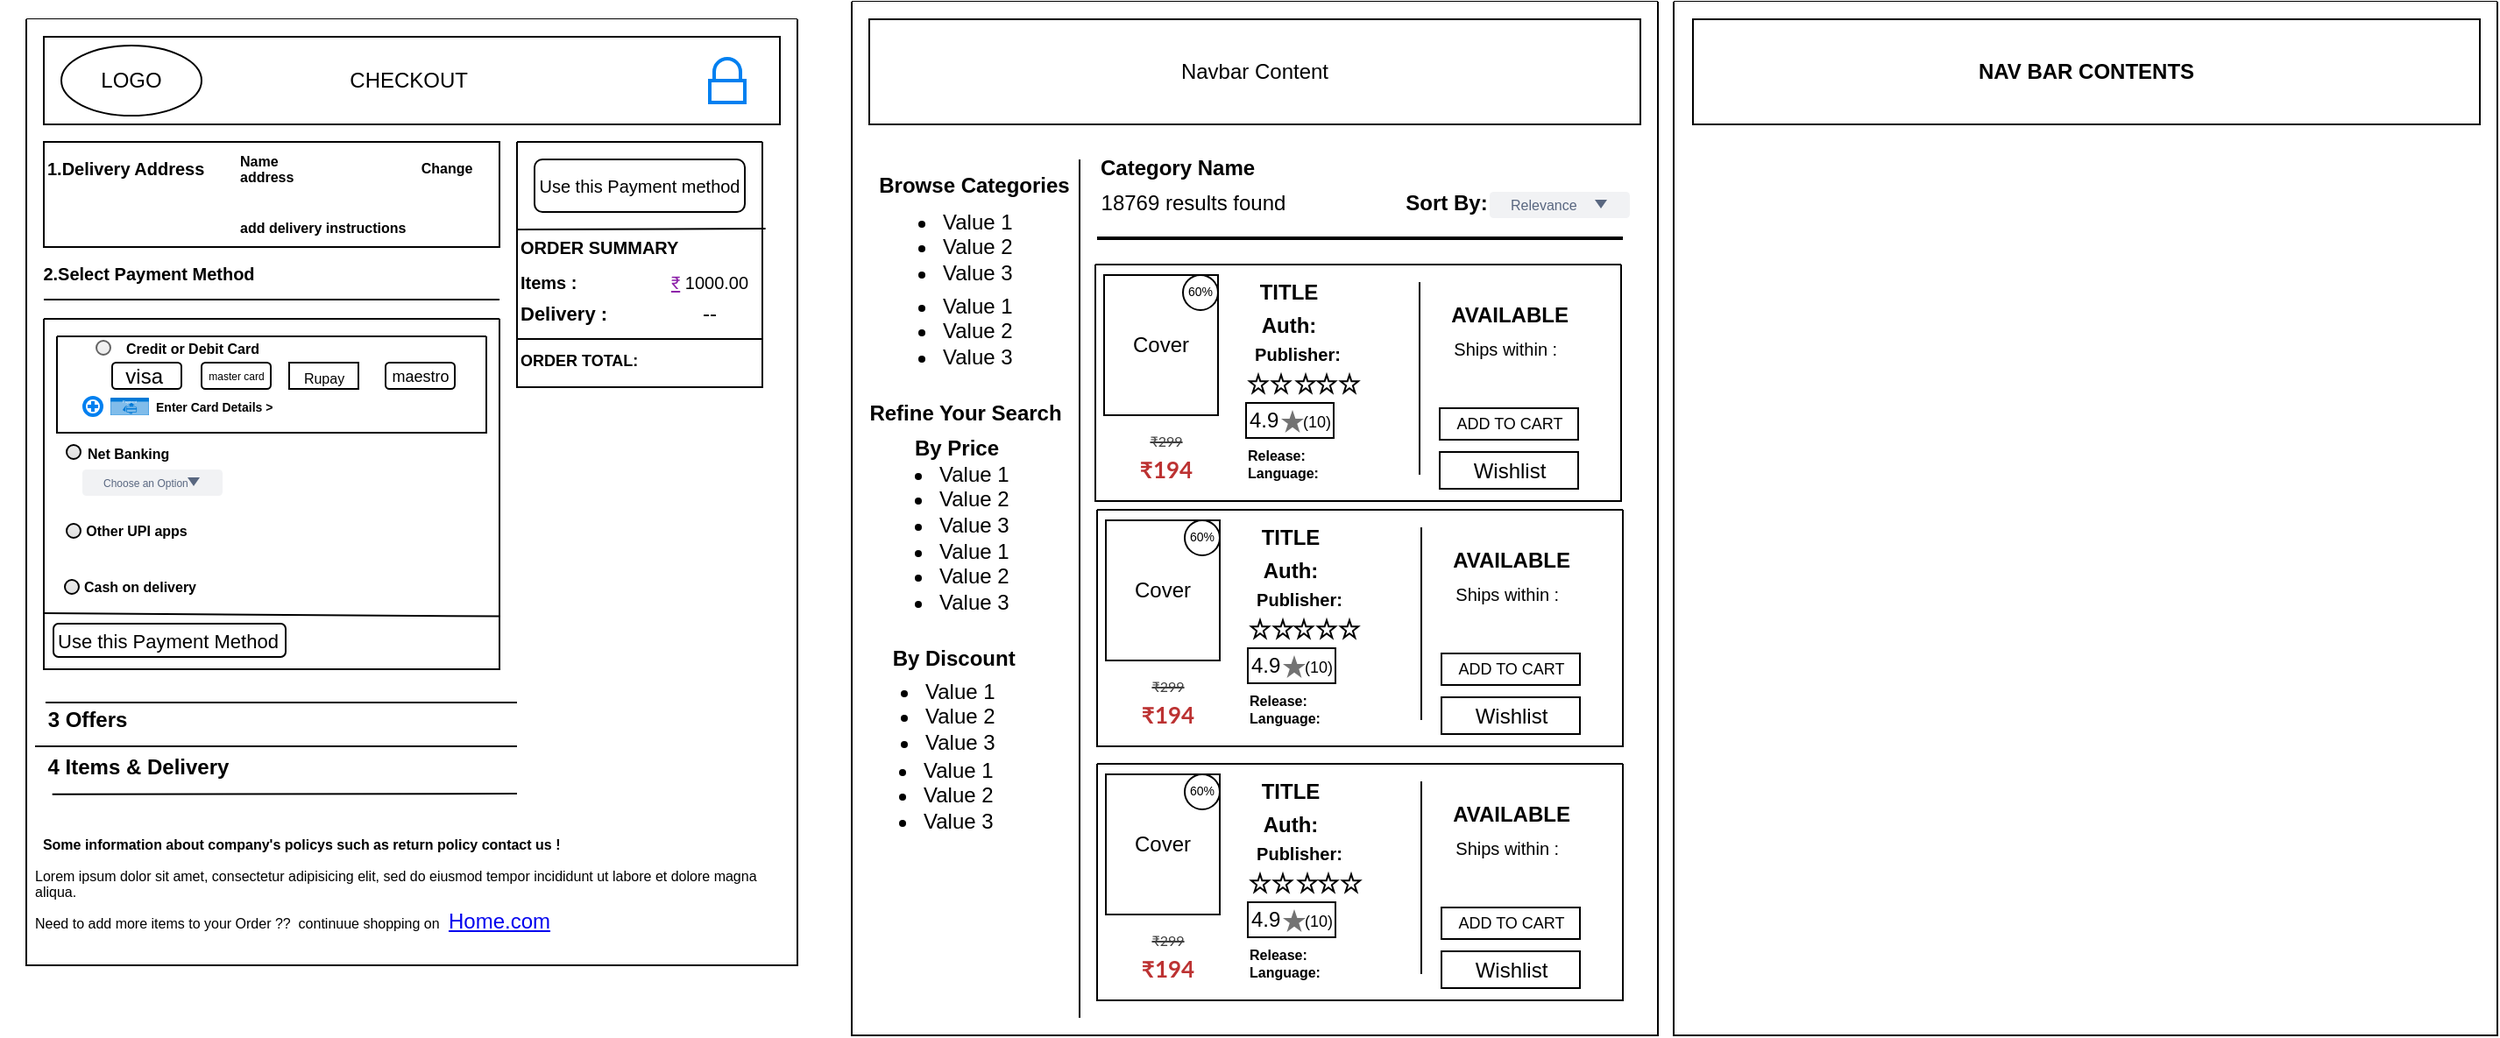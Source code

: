 <mxfile version="24.2.5" type="device">
  <diagram name="Page-1" id="ho8hZxLu8u7Aaf8EVWpB">
    <mxGraphModel dx="1276" dy="836" grid="1" gridSize="10" guides="1" tooltips="1" connect="1" arrows="1" fold="1" page="1" pageScale="1" pageWidth="850" pageHeight="1100" math="0" shadow="0">
      <root>
        <mxCell id="0" />
        <mxCell id="1" parent="0" />
        <mxCell id="UaTvnXJEEhuvgcMa7mjp-1" value="" style="swimlane;startSize=0;swimlaneFillColor=default;" parent="1" vertex="1">
          <mxGeometry x="20" y="80" width="440" height="540" as="geometry" />
        </mxCell>
        <mxCell id="UaTvnXJEEhuvgcMa7mjp-2" value="CHECKOUT&amp;nbsp;" style="rounded=0;whiteSpace=wrap;html=1;" parent="UaTvnXJEEhuvgcMa7mjp-1" vertex="1">
          <mxGeometry x="10" y="10" width="420" height="50" as="geometry" />
        </mxCell>
        <mxCell id="UaTvnXJEEhuvgcMa7mjp-3" value="LOGO" style="ellipse;whiteSpace=wrap;html=1;" parent="UaTvnXJEEhuvgcMa7mjp-1" vertex="1">
          <mxGeometry x="20" y="15" width="80" height="40" as="geometry" />
        </mxCell>
        <mxCell id="UaTvnXJEEhuvgcMa7mjp-4" value="" style="html=1;verticalLabelPosition=bottom;align=center;labelBackgroundColor=#ffffff;verticalAlign=top;strokeWidth=2;strokeColor=#0080F0;shadow=0;dashed=0;shape=mxgraph.ios7.icons.locked;" parent="UaTvnXJEEhuvgcMa7mjp-1" vertex="1">
          <mxGeometry x="390" y="22.5" width="20" height="25" as="geometry" />
        </mxCell>
        <mxCell id="UaTvnXJEEhuvgcMa7mjp-6" value="" style="swimlane;startSize=0;" parent="UaTvnXJEEhuvgcMa7mjp-1" vertex="1">
          <mxGeometry x="280" y="70" width="140" height="140" as="geometry" />
        </mxCell>
        <mxCell id="UaTvnXJEEhuvgcMa7mjp-7" value="Use this Payment method" style="rounded=1;whiteSpace=wrap;html=1;fontSize=10;" parent="UaTvnXJEEhuvgcMa7mjp-6" vertex="1">
          <mxGeometry x="10" y="10" width="120" height="30" as="geometry" />
        </mxCell>
        <mxCell id="UaTvnXJEEhuvgcMa7mjp-8" value="" style="endArrow=none;html=1;rounded=0;entryX=1.013;entryY=0.354;entryDx=0;entryDy=0;entryPerimeter=0;" parent="UaTvnXJEEhuvgcMa7mjp-6" target="UaTvnXJEEhuvgcMa7mjp-6" edge="1">
          <mxGeometry width="50" height="50" relative="1" as="geometry">
            <mxPoint y="50" as="sourcePoint" />
            <mxPoint x="50" as="targetPoint" />
          </mxGeometry>
        </mxCell>
        <mxCell id="UaTvnXJEEhuvgcMa7mjp-9" value="ORDER SUMMARY" style="text;html=1;align=left;verticalAlign=middle;whiteSpace=wrap;rounded=0;fontSize=10;fontStyle=1" parent="UaTvnXJEEhuvgcMa7mjp-6" vertex="1">
          <mxGeometry y="50" width="130" height="20" as="geometry" />
        </mxCell>
        <mxCell id="UaTvnXJEEhuvgcMa7mjp-10" value="Items :" style="text;html=1;align=left;verticalAlign=middle;whiteSpace=wrap;rounded=0;fontSize=10;fontStyle=1" parent="UaTvnXJEEhuvgcMa7mjp-6" vertex="1">
          <mxGeometry y="70" width="60" height="20" as="geometry" />
        </mxCell>
        <mxCell id="UaTvnXJEEhuvgcMa7mjp-11" value="&lt;font style=&quot;font-size: 10px;&quot;&gt;&lt;a style=&quot;color: rgb(142, 36, 170); touch-action: manipulation; font-family: Roboto, Helvetica, sans-serif; text-align: left; text-wrap: nowrap; background-color: rgb(255, 255, 255); font-size: 10px;&quot; href=&quot;https://www.bing.com/ck/a?!&amp;amp;&amp;amp;p=bfd3604ccf75eab9JmltdHM9MTcxNDM0ODgwMCZpZ3VpZD0zN2ZkNzY2OS00NWM4LTZiNjUtMTMxMy02MjYwNDRjNDZhNDgmaW5zaWQ9NTI3Nw&amp;amp;ptn=3&amp;amp;ver=2&amp;amp;hsh=3&amp;amp;fclid=37fd7669-45c8-6b65-1313-626044c46a48&amp;amp;u=a1L3NlYXJjaD9xPUluZGlhbitydXBlZStzaWduK3dpa2lwZWRpYSZGT1JNPUxGQUNUUkU&amp;amp;ntb=1&quot; target=&quot;_blank&quot; title=&quot;₹&quot;&gt;₹&lt;/a&gt;&amp;nbsp;1000.00&lt;/font&gt;" style="text;html=1;align=center;verticalAlign=middle;whiteSpace=wrap;rounded=0;fontSize=10;" parent="UaTvnXJEEhuvgcMa7mjp-6" vertex="1">
          <mxGeometry x="80" y="67.5" width="60" height="25" as="geometry" />
        </mxCell>
        <mxCell id="UaTvnXJEEhuvgcMa7mjp-12" value="Delivery :" style="text;html=1;align=left;verticalAlign=middle;whiteSpace=wrap;rounded=0;fontSize=11;fontStyle=1" parent="UaTvnXJEEhuvgcMa7mjp-6" vertex="1">
          <mxGeometry y="92.5" width="60" height="10" as="geometry" />
        </mxCell>
        <mxCell id="UaTvnXJEEhuvgcMa7mjp-14" value="--" style="text;html=1;align=center;verticalAlign=middle;whiteSpace=wrap;rounded=0;" parent="UaTvnXJEEhuvgcMa7mjp-6" vertex="1">
          <mxGeometry x="80" y="82.5" width="60" height="30" as="geometry" />
        </mxCell>
        <mxCell id="UaTvnXJEEhuvgcMa7mjp-15" value="" style="endArrow=none;html=1;rounded=0;entryX=1;entryY=1;entryDx=0;entryDy=0;" parent="UaTvnXJEEhuvgcMa7mjp-6" target="UaTvnXJEEhuvgcMa7mjp-14" edge="1">
          <mxGeometry width="50" height="50" relative="1" as="geometry">
            <mxPoint y="112.5" as="sourcePoint" />
            <mxPoint x="50" y="62.5" as="targetPoint" />
          </mxGeometry>
        </mxCell>
        <mxCell id="UaTvnXJEEhuvgcMa7mjp-16" value="ORDER TOTAL:" style="text;html=1;align=left;verticalAlign=middle;whiteSpace=wrap;rounded=0;fontSize=9;fontStyle=1" parent="UaTvnXJEEhuvgcMa7mjp-6" vertex="1">
          <mxGeometry y="110" width="100" height="30" as="geometry" />
        </mxCell>
        <mxCell id="UaTvnXJEEhuvgcMa7mjp-19" value="" style="rounded=0;whiteSpace=wrap;html=1;" parent="UaTvnXJEEhuvgcMa7mjp-1" vertex="1">
          <mxGeometry x="10" y="70" width="260" height="60" as="geometry" />
        </mxCell>
        <mxCell id="UaTvnXJEEhuvgcMa7mjp-20" value="1.Delivery Address" style="text;html=1;align=left;verticalAlign=middle;whiteSpace=wrap;rounded=0;fontSize=10;fontStyle=1" parent="UaTvnXJEEhuvgcMa7mjp-1" vertex="1">
          <mxGeometry x="10" y="70" width="120" height="30" as="geometry" />
        </mxCell>
        <mxCell id="UaTvnXJEEhuvgcMa7mjp-21" value="Name&lt;div style=&quot;font-size: 8px;&quot;&gt;address&lt;/div&gt;&lt;div style=&quot;font-size: 8px;&quot;&gt;&lt;br&gt;&lt;/div&gt;&lt;div style=&quot;font-size: 8px;&quot;&gt;&lt;br&gt;&lt;/div&gt;&lt;div style=&quot;font-size: 8px;&quot;&gt;&lt;span style=&quot;background-color: initial; font-size: 8px;&quot;&gt;add delivery instructions&lt;/span&gt;&lt;br style=&quot;font-size: 8px;&quot;&gt;&lt;/div&gt;" style="text;html=1;align=left;verticalAlign=middle;whiteSpace=wrap;rounded=0;fontSize=8;fontStyle=1" parent="UaTvnXJEEhuvgcMa7mjp-1" vertex="1">
          <mxGeometry x="120" y="85" width="110" height="30" as="geometry" />
        </mxCell>
        <mxCell id="UaTvnXJEEhuvgcMa7mjp-22" value="Change" style="text;html=1;align=center;verticalAlign=middle;whiteSpace=wrap;rounded=0;fontSize=8;fontStyle=1" parent="UaTvnXJEEhuvgcMa7mjp-1" vertex="1">
          <mxGeometry x="210" y="70" width="60" height="30" as="geometry" />
        </mxCell>
        <mxCell id="UaTvnXJEEhuvgcMa7mjp-23" value="2.Select Payment Method" style="text;html=1;align=center;verticalAlign=middle;whiteSpace=wrap;rounded=0;fontStyle=1;fontSize=10;" parent="UaTvnXJEEhuvgcMa7mjp-1" vertex="1">
          <mxGeometry x="-15" y="130" width="170" height="30" as="geometry" />
        </mxCell>
        <mxCell id="UaTvnXJEEhuvgcMa7mjp-25" value="" style="endArrow=none;html=1;rounded=0;" parent="UaTvnXJEEhuvgcMa7mjp-1" edge="1">
          <mxGeometry width="50" height="50" relative="1" as="geometry">
            <mxPoint x="10" y="160" as="sourcePoint" />
            <mxPoint x="270" y="160" as="targetPoint" />
          </mxGeometry>
        </mxCell>
        <mxCell id="UaTvnXJEEhuvgcMa7mjp-26" value="" style="swimlane;startSize=0;fontSize=8;" parent="UaTvnXJEEhuvgcMa7mjp-1" vertex="1">
          <mxGeometry x="10" y="171" width="260" height="200" as="geometry" />
        </mxCell>
        <mxCell id="UaTvnXJEEhuvgcMa7mjp-27" value="" style="swimlane;startSize=0;" parent="UaTvnXJEEhuvgcMa7mjp-26" vertex="1">
          <mxGeometry x="7.5" y="10" width="245" height="55" as="geometry">
            <mxRectangle x="7.5" y="10" width="50" height="40" as="alternateBounds" />
          </mxGeometry>
        </mxCell>
        <mxCell id="UaTvnXJEEhuvgcMa7mjp-33" value="" style="html=1;shadow=0;dashed=0;shape=mxgraph.bootstrap.radioButton2;labelPosition=right;verticalLabelPosition=middle;align=left;verticalAlign=middle;gradientColor=#DEDEDE;fillColor=#EDEDED;checked=0;spacing=5;checkedFill=#0085FC;checkedStroke=#ffffff;opacity=60;perimeterSpacing=8;" parent="UaTvnXJEEhuvgcMa7mjp-27" vertex="1">
          <mxGeometry x="22.5" y="2.5" width="8" height="8" as="geometry" />
        </mxCell>
        <mxCell id="UaTvnXJEEhuvgcMa7mjp-34" value="Credit or Debit Card" style="text;html=1;align=center;verticalAlign=middle;whiteSpace=wrap;rounded=0;fontSize=8;fontStyle=1" parent="UaTvnXJEEhuvgcMa7mjp-27" vertex="1">
          <mxGeometry x="12.5" y="-3.5" width="130" height="20" as="geometry" />
        </mxCell>
        <mxCell id="UaTvnXJEEhuvgcMa7mjp-35" value="visa&amp;nbsp;" style="rounded=1;whiteSpace=wrap;html=1;" parent="UaTvnXJEEhuvgcMa7mjp-27" vertex="1">
          <mxGeometry x="31.5" y="15" width="39.5" height="15" as="geometry" />
        </mxCell>
        <mxCell id="UaTvnXJEEhuvgcMa7mjp-38" value="maestro" style="rounded=1;whiteSpace=wrap;html=1;fontSize=9;" parent="UaTvnXJEEhuvgcMa7mjp-27" vertex="1">
          <mxGeometry x="187.5" y="15" width="39.5" height="15" as="geometry" />
        </mxCell>
        <mxCell id="UaTvnXJEEhuvgcMa7mjp-37" value="&lt;font style=&quot;font-size: 8px;&quot;&gt;Rupay&lt;/font&gt;" style="rounded=1;whiteSpace=wrap;html=1;arcSize=0;" parent="UaTvnXJEEhuvgcMa7mjp-27" vertex="1">
          <mxGeometry x="132.5" y="15" width="39.5" height="15" as="geometry" />
        </mxCell>
        <mxCell id="UaTvnXJEEhuvgcMa7mjp-36" value="master card" style="rounded=1;whiteSpace=wrap;html=1;fontSize=6;" parent="UaTvnXJEEhuvgcMa7mjp-27" vertex="1">
          <mxGeometry x="82.5" y="15" width="39.5" height="15" as="geometry" />
        </mxCell>
        <mxCell id="UaTvnXJEEhuvgcMa7mjp-40" value="" style="html=1;verticalLabelPosition=bottom;align=center;labelBackgroundColor=#ffffff;verticalAlign=top;strokeWidth=2;strokeColor=#0080F0;shadow=0;dashed=0;shape=mxgraph.ios7.icons.add;" parent="UaTvnXJEEhuvgcMa7mjp-27" vertex="1">
          <mxGeometry x="15.5" y="35" width="10" height="10" as="geometry" />
        </mxCell>
        <mxCell id="UaTvnXJEEhuvgcMa7mjp-41" value="Payment" style="html=1;whiteSpace=wrap;strokeColor=none;fillColor=#0079D6;labelPosition=center;verticalLabelPosition=middle;verticalAlign=top;align=center;fontSize=2;outlineConnect=0;spacingTop=-6;fontColor=#FFFFFF;sketch=0;shape=mxgraph.sitemap.payment;" parent="UaTvnXJEEhuvgcMa7mjp-27" vertex="1">
          <mxGeometry x="30.5" y="35" width="22" height="10" as="geometry" />
        </mxCell>
        <mxCell id="UaTvnXJEEhuvgcMa7mjp-44" value="&lt;b&gt;Enter Card Details &amp;gt;&lt;/b&gt;" style="text;html=1;align=left;verticalAlign=middle;whiteSpace=wrap;rounded=0;fontSize=7;" parent="UaTvnXJEEhuvgcMa7mjp-27" vertex="1">
          <mxGeometry x="54.5" y="26" width="70" height="30" as="geometry" />
        </mxCell>
        <mxCell id="UaTvnXJEEhuvgcMa7mjp-45" value="" style="html=1;shadow=0;dashed=0;shape=mxgraph.bootstrap.radioButton2;labelPosition=right;verticalLabelPosition=middle;align=left;verticalAlign=middle;gradientColor=#DEDEDE;fillColor=#EDEDED;checked=0;spacing=5;checkedFill=#0085FC;checkedStroke=#ffffff;sketch=0;" parent="UaTvnXJEEhuvgcMa7mjp-26" vertex="1">
          <mxGeometry x="13" y="72" width="8" height="8" as="geometry" />
        </mxCell>
        <mxCell id="UaTvnXJEEhuvgcMa7mjp-46" value="Net Banking" style="text;html=1;align=left;verticalAlign=middle;whiteSpace=wrap;rounded=0;fontSize=8;fontStyle=1" parent="UaTvnXJEEhuvgcMa7mjp-26" vertex="1">
          <mxGeometry x="23" y="62" width="120" height="30" as="geometry" />
        </mxCell>
        <mxCell id="UaTvnXJEEhuvgcMa7mjp-47" value="Choose an Option" style="rounded=1;fillColor=#F1F2F4;strokeColor=none;html=1;whiteSpace=wrap;fontColor=#596780;align=left;fontSize=6;spacingLeft=10;sketch=0;" parent="UaTvnXJEEhuvgcMa7mjp-26" vertex="1">
          <mxGeometry x="22" y="86" width="80" height="15" as="geometry" />
        </mxCell>
        <mxCell id="UaTvnXJEEhuvgcMa7mjp-48" value="" style="shape=triangle;direction=south;fillColor=#596780;strokeColor=none;html=1;sketch=0;" parent="UaTvnXJEEhuvgcMa7mjp-47" vertex="1">
          <mxGeometry x="1" y="0.5" width="7" height="5" relative="1" as="geometry">
            <mxPoint x="-20" y="-3" as="offset" />
          </mxGeometry>
        </mxCell>
        <mxCell id="UaTvnXJEEhuvgcMa7mjp-49" value="" style="html=1;shadow=0;dashed=0;shape=mxgraph.bootstrap.radioButton2;labelPosition=right;verticalLabelPosition=middle;align=left;verticalAlign=middle;gradientColor=#DEDEDE;fillColor=#EDEDED;checked=0;spacing=5;checkedFill=#0085FC;checkedStroke=#ffffff;sketch=0;" parent="UaTvnXJEEhuvgcMa7mjp-26" vertex="1">
          <mxGeometry x="13" y="117" width="8" height="8" as="geometry" />
        </mxCell>
        <mxCell id="UaTvnXJEEhuvgcMa7mjp-52" value="Other UPI apps" style="text;html=1;align=center;verticalAlign=middle;whiteSpace=wrap;rounded=0;fontSize=8;fontStyle=1" parent="UaTvnXJEEhuvgcMa7mjp-26" vertex="1">
          <mxGeometry x="23" y="106" width="60" height="30" as="geometry" />
        </mxCell>
        <mxCell id="UaTvnXJEEhuvgcMa7mjp-53" value="" style="html=1;shadow=0;dashed=0;shape=mxgraph.bootstrap.radioButton2;labelPosition=right;verticalLabelPosition=middle;align=left;verticalAlign=middle;gradientColor=#DEDEDE;fillColor=#EDEDED;checked=0;spacing=5;checkedFill=#0085FC;checkedStroke=#ffffff;sketch=0;" parent="UaTvnXJEEhuvgcMa7mjp-26" vertex="1">
          <mxGeometry x="12" y="149" width="8" height="8" as="geometry" />
        </mxCell>
        <mxCell id="UaTvnXJEEhuvgcMa7mjp-54" value="Cash on delivery" style="text;html=1;align=center;verticalAlign=middle;whiteSpace=wrap;rounded=0;fontSize=8;fontStyle=1" parent="UaTvnXJEEhuvgcMa7mjp-26" vertex="1">
          <mxGeometry y="138" width="110" height="30" as="geometry" />
        </mxCell>
        <mxCell id="UaTvnXJEEhuvgcMa7mjp-55" value="" style="endArrow=none;html=1;rounded=0;entryX=0.999;entryY=0.849;entryDx=0;entryDy=0;entryPerimeter=0;" parent="UaTvnXJEEhuvgcMa7mjp-26" target="UaTvnXJEEhuvgcMa7mjp-26" edge="1">
          <mxGeometry width="50" height="50" relative="1" as="geometry">
            <mxPoint y="168" as="sourcePoint" />
            <mxPoint x="50" y="118" as="targetPoint" />
          </mxGeometry>
        </mxCell>
        <mxCell id="UaTvnXJEEhuvgcMa7mjp-56" value="Use this Payment Method" style="rounded=1;whiteSpace=wrap;html=1;fontSize=11;align=left;" parent="UaTvnXJEEhuvgcMa7mjp-26" vertex="1">
          <mxGeometry x="5.5" y="174" width="132.5" height="19" as="geometry" />
        </mxCell>
        <mxCell id="UaTvnXJEEhuvgcMa7mjp-59" value="" style="endArrow=none;html=1;rounded=0;" parent="UaTvnXJEEhuvgcMa7mjp-1" edge="1">
          <mxGeometry width="50" height="50" relative="1" as="geometry">
            <mxPoint x="11" y="390" as="sourcePoint" />
            <mxPoint x="280" y="390" as="targetPoint" />
          </mxGeometry>
        </mxCell>
        <mxCell id="UaTvnXJEEhuvgcMa7mjp-60" value="&lt;b&gt;3 Offers&lt;/b&gt;" style="text;html=1;align=center;verticalAlign=middle;whiteSpace=wrap;rounded=0;" parent="UaTvnXJEEhuvgcMa7mjp-1" vertex="1">
          <mxGeometry x="5" y="385" width="60" height="30" as="geometry" />
        </mxCell>
        <mxCell id="UaTvnXJEEhuvgcMa7mjp-62" value="" style="endArrow=none;html=1;rounded=0;exitX=0;exitY=1;exitDx=0;exitDy=0;" parent="UaTvnXJEEhuvgcMa7mjp-1" source="UaTvnXJEEhuvgcMa7mjp-60" edge="1">
          <mxGeometry width="50" height="50" relative="1" as="geometry">
            <mxPoint x="230" y="465" as="sourcePoint" />
            <mxPoint x="280" y="415" as="targetPoint" />
          </mxGeometry>
        </mxCell>
        <mxCell id="UaTvnXJEEhuvgcMa7mjp-63" value="4 Items &amp;amp; Delivery" style="text;html=1;align=center;verticalAlign=middle;whiteSpace=wrap;rounded=0;fontStyle=1" parent="UaTvnXJEEhuvgcMa7mjp-1" vertex="1">
          <mxGeometry x="9" y="412" width="110" height="30" as="geometry" />
        </mxCell>
        <mxCell id="UaTvnXJEEhuvgcMa7mjp-65" value="" style="endArrow=none;html=1;rounded=0;exitX=0.053;exitY=1.014;exitDx=0;exitDy=0;exitPerimeter=0;" parent="UaTvnXJEEhuvgcMa7mjp-1" source="UaTvnXJEEhuvgcMa7mjp-63" edge="1">
          <mxGeometry width="50" height="50" relative="1" as="geometry">
            <mxPoint x="230" y="492" as="sourcePoint" />
            <mxPoint x="280" y="442" as="targetPoint" />
          </mxGeometry>
        </mxCell>
        <mxCell id="UaTvnXJEEhuvgcMa7mjp-66" value="&lt;h1 style=&quot;margin-top: 0px; font-size: 8px;&quot;&gt;&amp;nbsp; Some information about company&#39;s policys such as return policy contact us !&lt;/h1&gt;&lt;p style=&quot;font-size: 8px;&quot;&gt;Lorem ipsum dolor sit amet, consectetur adipisicing elit, sed do eiusmod tempor incididunt ut labore et dolore magna aliqua.&lt;/p&gt;&lt;p style=&quot;font-size: 8px;&quot;&gt;Need to add more items to your Order ??&amp;nbsp; continuue shopping on&amp;nbsp;&lt;b&gt;&amp;nbsp;&lt;/b&gt;&lt;/p&gt;" style="text;html=1;whiteSpace=wrap;overflow=hidden;rounded=0;fontSize=8;align=left;" parent="UaTvnXJEEhuvgcMa7mjp-1" vertex="1">
          <mxGeometry x="2.5" y="460" width="435" height="60" as="geometry" />
        </mxCell>
        <UserObject label="Home.com" link="https://www.draw.io" id="UaTvnXJEEhuvgcMa7mjp-74">
          <mxCell style="text;html=1;strokeColor=none;fillColor=none;whiteSpace=wrap;align=center;verticalAlign=middle;fontColor=#0000EE;fontStyle=4;" parent="UaTvnXJEEhuvgcMa7mjp-1" vertex="1">
            <mxGeometry x="240" y="495" width="60" height="40" as="geometry" />
          </mxCell>
        </UserObject>
        <mxCell id="UaTvnXJEEhuvgcMa7mjp-32" value="" style="html=1;shadow=0;dashed=0;shape=mxgraph.bootstrap.radioButton2;labelPosition=right;verticalLabelPosition=middle;align=left;verticalAlign=middle;gradientColor=#DEDEDE;fillColor=#EDEDED;checked=0;spacing=5;checkedFill=#0085FC;checkedStroke=#ffffff;sketch=0;fontSize=8;" parent="1" vertex="1">
          <mxGeometry x="430" y="360" height="10" as="geometry" />
        </mxCell>
        <mxCell id="UaTvnXJEEhuvgcMa7mjp-68" value="" style="swimlane;startSize=0;swimlaneFillColor=default;" parent="1" vertex="1">
          <mxGeometry x="491" y="70" width="460" height="590" as="geometry" />
        </mxCell>
        <mxCell id="UaTvnXJEEhuvgcMa7mjp-69" value="Navbar Content" style="rounded=0;whiteSpace=wrap;html=1;" parent="UaTvnXJEEhuvgcMa7mjp-68" vertex="1">
          <mxGeometry x="10" y="10" width="440" height="60" as="geometry" />
        </mxCell>
        <mxCell id="UaTvnXJEEhuvgcMa7mjp-70" value="" style="endArrow=none;html=1;rounded=0;" parent="UaTvnXJEEhuvgcMa7mjp-68" edge="1">
          <mxGeometry width="50" height="50" relative="1" as="geometry">
            <mxPoint x="130" y="580" as="sourcePoint" />
            <mxPoint x="130" y="90" as="targetPoint" />
          </mxGeometry>
        </mxCell>
        <mxCell id="UaTvnXJEEhuvgcMa7mjp-71" value="Browse Categories" style="text;html=1;align=center;verticalAlign=middle;whiteSpace=wrap;rounded=0;fontStyle=1" parent="UaTvnXJEEhuvgcMa7mjp-68" vertex="1">
          <mxGeometry x="10" y="90" width="120" height="30" as="geometry" />
        </mxCell>
        <mxCell id="UaTvnXJEEhuvgcMa7mjp-73" value="&lt;ul&gt;&lt;li&gt;Value 1&lt;/li&gt;&lt;li&gt;Value 2&lt;/li&gt;&lt;li&gt;Value 3&lt;/li&gt;&lt;/ul&gt;" style="text;strokeColor=none;fillColor=none;html=1;whiteSpace=wrap;verticalAlign=middle;overflow=hidden;" parent="UaTvnXJEEhuvgcMa7mjp-68" vertex="1">
          <mxGeometry x="10" y="100" width="100" height="80" as="geometry" />
        </mxCell>
        <mxCell id="UaTvnXJEEhuvgcMa7mjp-75" value="&lt;ul&gt;&lt;li&gt;Value 1&lt;/li&gt;&lt;li&gt;Value 2&lt;/li&gt;&lt;li&gt;Value 3&lt;/li&gt;&lt;/ul&gt;" style="text;strokeColor=none;fillColor=none;html=1;whiteSpace=wrap;verticalAlign=middle;overflow=hidden;" parent="UaTvnXJEEhuvgcMa7mjp-68" vertex="1">
          <mxGeometry x="10" y="148" width="100" height="80" as="geometry" />
        </mxCell>
        <mxCell id="UaTvnXJEEhuvgcMa7mjp-76" value="Refine Your Search" style="text;html=1;align=center;verticalAlign=middle;whiteSpace=wrap;rounded=0;fontStyle=1" parent="UaTvnXJEEhuvgcMa7mjp-68" vertex="1">
          <mxGeometry y="220" width="130" height="30" as="geometry" />
        </mxCell>
        <mxCell id="UaTvnXJEEhuvgcMa7mjp-77" value="&lt;ul&gt;&lt;li&gt;Value 1&lt;/li&gt;&lt;li&gt;Value 2&lt;/li&gt;&lt;li&gt;Value 3&lt;/li&gt;&lt;/ul&gt;" style="text;strokeColor=none;fillColor=none;html=1;whiteSpace=wrap;verticalAlign=middle;overflow=hidden;" parent="UaTvnXJEEhuvgcMa7mjp-68" vertex="1">
          <mxGeometry x="8" y="244" width="100" height="80" as="geometry" />
        </mxCell>
        <mxCell id="UaTvnXJEEhuvgcMa7mjp-78" value="&lt;ul&gt;&lt;li&gt;Value 1&lt;/li&gt;&lt;li&gt;Value 2&lt;/li&gt;&lt;li&gt;Value 3&lt;/li&gt;&lt;/ul&gt;" style="text;strokeColor=none;fillColor=none;html=1;whiteSpace=wrap;verticalAlign=middle;overflow=hidden;" parent="UaTvnXJEEhuvgcMa7mjp-68" vertex="1">
          <mxGeometry x="8" y="288" width="100" height="80" as="geometry" />
        </mxCell>
        <mxCell id="UaTvnXJEEhuvgcMa7mjp-79" value="By Price" style="text;html=1;align=center;verticalAlign=middle;whiteSpace=wrap;rounded=0;fontStyle=1" parent="UaTvnXJEEhuvgcMa7mjp-68" vertex="1">
          <mxGeometry x="30" y="240" width="60" height="30" as="geometry" />
        </mxCell>
        <mxCell id="UaTvnXJEEhuvgcMa7mjp-80" value="By Discount&amp;nbsp;" style="text;html=1;align=center;verticalAlign=middle;whiteSpace=wrap;rounded=0;fontStyle=1" parent="UaTvnXJEEhuvgcMa7mjp-68" vertex="1">
          <mxGeometry x="19" y="360" width="82" height="30" as="geometry" />
        </mxCell>
        <mxCell id="UaTvnXJEEhuvgcMa7mjp-81" value="&lt;ul&gt;&lt;li&gt;Value 1&lt;/li&gt;&lt;li&gt;Value 2&lt;/li&gt;&lt;li&gt;Value 3&lt;/li&gt;&lt;/ul&gt;" style="text;strokeColor=none;fillColor=none;html=1;whiteSpace=wrap;verticalAlign=middle;overflow=hidden;" parent="UaTvnXJEEhuvgcMa7mjp-68" vertex="1">
          <mxGeometry y="368" width="100" height="80" as="geometry" />
        </mxCell>
        <mxCell id="UaTvnXJEEhuvgcMa7mjp-84" value="" style="line;strokeWidth=2;html=1;" parent="UaTvnXJEEhuvgcMa7mjp-68" vertex="1">
          <mxGeometry x="140" y="130" width="300" height="10" as="geometry" />
        </mxCell>
        <mxCell id="UaTvnXJEEhuvgcMa7mjp-85" value="Category Name" style="text;html=1;align=left;verticalAlign=middle;whiteSpace=wrap;rounded=0;fontStyle=1" parent="UaTvnXJEEhuvgcMa7mjp-68" vertex="1">
          <mxGeometry x="140" y="80" width="160" height="30" as="geometry" />
        </mxCell>
        <mxCell id="UaTvnXJEEhuvgcMa7mjp-86" value="18769 results found" style="text;html=1;align=center;verticalAlign=middle;whiteSpace=wrap;rounded=0;" parent="UaTvnXJEEhuvgcMa7mjp-68" vertex="1">
          <mxGeometry x="140" y="100" width="110" height="30" as="geometry" />
        </mxCell>
        <mxCell id="UaTvnXJEEhuvgcMa7mjp-88" value="&lt;b&gt;Sort By:&lt;/b&gt;" style="text;html=1;align=center;verticalAlign=middle;resizable=0;points=[];autosize=1;strokeColor=none;fillColor=none;" parent="UaTvnXJEEhuvgcMa7mjp-68" vertex="1">
          <mxGeometry x="304" y="100" width="70" height="30" as="geometry" />
        </mxCell>
        <mxCell id="UaTvnXJEEhuvgcMa7mjp-89" value="Relevance" style="rounded=1;fillColor=#F1F2F4;strokeColor=none;html=1;whiteSpace=wrap;fontColor=#596780;align=left;fontSize=8;spacingLeft=10;sketch=0;" parent="UaTvnXJEEhuvgcMa7mjp-68" vertex="1">
          <mxGeometry x="364" y="108.5" width="80" height="15" as="geometry" />
        </mxCell>
        <mxCell id="UaTvnXJEEhuvgcMa7mjp-90" value="" style="shape=triangle;direction=south;fillColor=#596780;strokeColor=none;html=1;sketch=0;" parent="UaTvnXJEEhuvgcMa7mjp-89" vertex="1">
          <mxGeometry x="1" y="0.5" width="7" height="5" relative="1" as="geometry">
            <mxPoint x="-20" y="-3" as="offset" />
          </mxGeometry>
        </mxCell>
        <mxCell id="UaTvnXJEEhuvgcMa7mjp-129" value="" style="swimlane;startSize=0;" parent="UaTvnXJEEhuvgcMa7mjp-68" vertex="1">
          <mxGeometry x="140" y="290" width="300" height="135" as="geometry" />
        </mxCell>
        <mxCell id="UaTvnXJEEhuvgcMa7mjp-130" value="Cover" style="rounded=0;whiteSpace=wrap;html=1;" parent="UaTvnXJEEhuvgcMa7mjp-129" vertex="1">
          <mxGeometry x="5" y="6" width="65" height="80" as="geometry" />
        </mxCell>
        <mxCell id="UaTvnXJEEhuvgcMa7mjp-131" value="60%" style="ellipse;whiteSpace=wrap;html=1;fontSize=7;" parent="UaTvnXJEEhuvgcMa7mjp-129" vertex="1">
          <mxGeometry x="50" y="6" width="20" height="20" as="geometry" />
        </mxCell>
        <mxCell id="UaTvnXJEEhuvgcMa7mjp-132" value="TITLE" style="text;html=1;align=center;verticalAlign=middle;resizable=0;points=[];autosize=1;strokeColor=none;fillColor=none;fontStyle=1" parent="UaTvnXJEEhuvgcMa7mjp-129" vertex="1">
          <mxGeometry x="80" y="1" width="60" height="30" as="geometry" />
        </mxCell>
        <mxCell id="UaTvnXJEEhuvgcMa7mjp-133" value="Auth:" style="text;html=1;align=center;verticalAlign=middle;resizable=0;points=[];autosize=1;strokeColor=none;fillColor=none;fontStyle=1" parent="UaTvnXJEEhuvgcMa7mjp-129" vertex="1">
          <mxGeometry x="85" y="20" width="50" height="30" as="geometry" />
        </mxCell>
        <mxCell id="UaTvnXJEEhuvgcMa7mjp-134" value="Publisher:" style="text;html=1;align=center;verticalAlign=middle;resizable=0;points=[];autosize=1;strokeColor=none;fillColor=none;fontSize=10;fontStyle=1" parent="UaTvnXJEEhuvgcMa7mjp-129" vertex="1">
          <mxGeometry x="80" y="36" width="70" height="30" as="geometry" />
        </mxCell>
        <mxCell id="UaTvnXJEEhuvgcMa7mjp-135" value="" style="verticalLabelPosition=bottom;verticalAlign=top;html=1;shape=mxgraph.basic.star" parent="UaTvnXJEEhuvgcMa7mjp-129" vertex="1">
          <mxGeometry x="88" y="63" width="10" height="10" as="geometry" />
        </mxCell>
        <mxCell id="UaTvnXJEEhuvgcMa7mjp-136" value="4.9" style="rounded=0;whiteSpace=wrap;html=1;align=left;" parent="UaTvnXJEEhuvgcMa7mjp-129" vertex="1">
          <mxGeometry x="86" y="79" width="50" height="20" as="geometry" />
        </mxCell>
        <mxCell id="UaTvnXJEEhuvgcMa7mjp-137" value="" style="html=1;dashed=0;aspect=fixed;verticalLabelPosition=bottom;verticalAlign=top;align=center;shape=mxgraph.gmdl.star;strokeColor=none;fillColor=#737373;shadow=0;sketch=0;" parent="UaTvnXJEEhuvgcMa7mjp-129" vertex="1">
          <mxGeometry x="106" y="83" width="13" height="13" as="geometry" />
        </mxCell>
        <mxCell id="UaTvnXJEEhuvgcMa7mjp-138" value="(10)" style="text;html=1;align=center;verticalAlign=middle;resizable=0;points=[];autosize=1;strokeColor=none;fillColor=none;fontSize=9;" parent="UaTvnXJEEhuvgcMa7mjp-129" vertex="1">
          <mxGeometry x="106" y="80" width="40" height="20" as="geometry" />
        </mxCell>
        <mxCell id="UaTvnXJEEhuvgcMa7mjp-139" value="&lt;span style=&quot;color: rgb(64, 64, 64); font-family: Lato, sans-serif; font-size: 8px; text-align: left; text-wrap: wrap; background-color: rgb(255, 255, 255); text-decoration-line: line-through;&quot;&gt;₹299&lt;/span&gt;" style="text;html=1;align=center;verticalAlign=middle;resizable=0;points=[];autosize=1;strokeColor=none;fillColor=none;fontSize=8;" parent="UaTvnXJEEhuvgcMa7mjp-129" vertex="1">
          <mxGeometry x="20" y="91" width="40" height="20" as="geometry" />
        </mxCell>
        <mxCell id="UaTvnXJEEhuvgcMa7mjp-140" value="&lt;span style=&quot;color: rgb(188, 50, 50); font-family: Lato, sans-serif; font-weight: 700; text-align: left; text-wrap: wrap; background-color: rgb(255, 255, 255); font-size: 13px;&quot;&gt;₹194&lt;/span&gt;" style="text;html=1;align=center;verticalAlign=middle;resizable=0;points=[];autosize=1;strokeColor=none;fillColor=none;fontSize=13;" parent="UaTvnXJEEhuvgcMa7mjp-129" vertex="1">
          <mxGeometry x="15" y="102" width="50" height="30" as="geometry" />
        </mxCell>
        <mxCell id="UaTvnXJEEhuvgcMa7mjp-141" value="&lt;font style=&quot;font-size: 8px;&quot;&gt;Release:&lt;/font&gt;&lt;div style=&quot;font-size: 8px;&quot;&gt;Language:&lt;/div&gt;" style="text;html=1;align=left;verticalAlign=middle;resizable=0;points=[];autosize=1;strokeColor=none;fillColor=none;fontStyle=1" parent="UaTvnXJEEhuvgcMa7mjp-129" vertex="1">
          <mxGeometry x="85" y="92" width="60" height="40" as="geometry" />
        </mxCell>
        <mxCell id="UaTvnXJEEhuvgcMa7mjp-142" value="AVAILABLE" style="text;html=1;align=center;verticalAlign=middle;resizable=0;points=[];autosize=1;strokeColor=none;fillColor=none;fontStyle=1" parent="UaTvnXJEEhuvgcMa7mjp-129" vertex="1">
          <mxGeometry x="191" y="14" width="90" height="30" as="geometry" />
        </mxCell>
        <mxCell id="UaTvnXJEEhuvgcMa7mjp-143" value="Ships within :&amp;nbsp;" style="text;html=1;align=center;verticalAlign=middle;resizable=0;points=[];autosize=1;strokeColor=none;fillColor=none;fontSize=10;" parent="UaTvnXJEEhuvgcMa7mjp-129" vertex="1">
          <mxGeometry x="190" y="33" width="90" height="30" as="geometry" />
        </mxCell>
        <mxCell id="UaTvnXJEEhuvgcMa7mjp-144" value="ADD TO CART" style="rounded=0;whiteSpace=wrap;html=1;fontSize=9;" parent="UaTvnXJEEhuvgcMa7mjp-129" vertex="1">
          <mxGeometry x="196.5" y="82" width="79" height="18" as="geometry" />
        </mxCell>
        <mxCell id="UaTvnXJEEhuvgcMa7mjp-145" value="Wishlist" style="rounded=0;whiteSpace=wrap;html=1;" parent="UaTvnXJEEhuvgcMa7mjp-129" vertex="1">
          <mxGeometry x="196.5" y="107" width="79" height="21" as="geometry" />
        </mxCell>
        <mxCell id="UaTvnXJEEhuvgcMa7mjp-146" value="" style="endArrow=none;html=1;rounded=0;" parent="UaTvnXJEEhuvgcMa7mjp-129" edge="1">
          <mxGeometry width="50" height="50" relative="1" as="geometry">
            <mxPoint x="185" y="120" as="sourcePoint" />
            <mxPoint x="185" y="10" as="targetPoint" />
          </mxGeometry>
        </mxCell>
        <mxCell id="glHTd3VPfZnTbGQgTJ67-1" value="" style="verticalLabelPosition=bottom;verticalAlign=top;html=1;shape=mxgraph.basic.star" vertex="1" parent="UaTvnXJEEhuvgcMa7mjp-129">
          <mxGeometry x="101" y="63" width="10" height="10" as="geometry" />
        </mxCell>
        <mxCell id="UaTvnXJEEhuvgcMa7mjp-147" value="" style="swimlane;startSize=0;" parent="UaTvnXJEEhuvgcMa7mjp-68" vertex="1">
          <mxGeometry x="140" y="435" width="300" height="135" as="geometry" />
        </mxCell>
        <mxCell id="UaTvnXJEEhuvgcMa7mjp-148" value="Cover" style="rounded=0;whiteSpace=wrap;html=1;" parent="UaTvnXJEEhuvgcMa7mjp-147" vertex="1">
          <mxGeometry x="5" y="6" width="65" height="80" as="geometry" />
        </mxCell>
        <mxCell id="UaTvnXJEEhuvgcMa7mjp-149" value="60%" style="ellipse;whiteSpace=wrap;html=1;fontSize=7;" parent="UaTvnXJEEhuvgcMa7mjp-147" vertex="1">
          <mxGeometry x="50" y="6" width="20" height="20" as="geometry" />
        </mxCell>
        <mxCell id="UaTvnXJEEhuvgcMa7mjp-150" value="TITLE" style="text;html=1;align=center;verticalAlign=middle;resizable=0;points=[];autosize=1;strokeColor=none;fillColor=none;fontStyle=1" parent="UaTvnXJEEhuvgcMa7mjp-147" vertex="1">
          <mxGeometry x="80" y="1" width="60" height="30" as="geometry" />
        </mxCell>
        <mxCell id="UaTvnXJEEhuvgcMa7mjp-151" value="Auth:" style="text;html=1;align=center;verticalAlign=middle;resizable=0;points=[];autosize=1;strokeColor=none;fillColor=none;fontStyle=1" parent="UaTvnXJEEhuvgcMa7mjp-147" vertex="1">
          <mxGeometry x="85" y="20" width="50" height="30" as="geometry" />
        </mxCell>
        <mxCell id="UaTvnXJEEhuvgcMa7mjp-152" value="Publisher:" style="text;html=1;align=center;verticalAlign=middle;resizable=0;points=[];autosize=1;strokeColor=none;fillColor=none;fontSize=10;fontStyle=1" parent="UaTvnXJEEhuvgcMa7mjp-147" vertex="1">
          <mxGeometry x="80" y="36" width="70" height="30" as="geometry" />
        </mxCell>
        <mxCell id="UaTvnXJEEhuvgcMa7mjp-153" value="" style="verticalLabelPosition=bottom;verticalAlign=top;html=1;shape=mxgraph.basic.star" parent="UaTvnXJEEhuvgcMa7mjp-147" vertex="1">
          <mxGeometry x="88" y="63" width="10" height="10" as="geometry" />
        </mxCell>
        <mxCell id="UaTvnXJEEhuvgcMa7mjp-154" value="4.9" style="rounded=0;whiteSpace=wrap;html=1;align=left;" parent="UaTvnXJEEhuvgcMa7mjp-147" vertex="1">
          <mxGeometry x="86" y="79" width="50" height="20" as="geometry" />
        </mxCell>
        <mxCell id="UaTvnXJEEhuvgcMa7mjp-155" value="" style="html=1;dashed=0;aspect=fixed;verticalLabelPosition=bottom;verticalAlign=top;align=center;shape=mxgraph.gmdl.star;strokeColor=none;fillColor=#737373;shadow=0;sketch=0;" parent="UaTvnXJEEhuvgcMa7mjp-147" vertex="1">
          <mxGeometry x="106" y="83" width="13" height="13" as="geometry" />
        </mxCell>
        <mxCell id="UaTvnXJEEhuvgcMa7mjp-156" value="(10)" style="text;html=1;align=center;verticalAlign=middle;resizable=0;points=[];autosize=1;strokeColor=none;fillColor=none;fontSize=9;" parent="UaTvnXJEEhuvgcMa7mjp-147" vertex="1">
          <mxGeometry x="106" y="80" width="40" height="20" as="geometry" />
        </mxCell>
        <mxCell id="UaTvnXJEEhuvgcMa7mjp-157" value="&lt;span style=&quot;color: rgb(64, 64, 64); font-family: Lato, sans-serif; font-size: 8px; text-align: left; text-wrap: wrap; background-color: rgb(255, 255, 255); text-decoration-line: line-through;&quot;&gt;₹299&lt;/span&gt;" style="text;html=1;align=center;verticalAlign=middle;resizable=0;points=[];autosize=1;strokeColor=none;fillColor=none;fontSize=8;" parent="UaTvnXJEEhuvgcMa7mjp-147" vertex="1">
          <mxGeometry x="20" y="91" width="40" height="20" as="geometry" />
        </mxCell>
        <mxCell id="UaTvnXJEEhuvgcMa7mjp-158" value="&lt;span style=&quot;color: rgb(188, 50, 50); font-family: Lato, sans-serif; font-weight: 700; text-align: left; text-wrap: wrap; background-color: rgb(255, 255, 255); font-size: 13px;&quot;&gt;₹194&lt;/span&gt;" style="text;html=1;align=center;verticalAlign=middle;resizable=0;points=[];autosize=1;strokeColor=none;fillColor=none;fontSize=13;" parent="UaTvnXJEEhuvgcMa7mjp-147" vertex="1">
          <mxGeometry x="15" y="102" width="50" height="30" as="geometry" />
        </mxCell>
        <mxCell id="UaTvnXJEEhuvgcMa7mjp-159" value="&lt;font style=&quot;font-size: 8px;&quot;&gt;Release:&lt;/font&gt;&lt;div style=&quot;font-size: 8px;&quot;&gt;Language:&lt;/div&gt;" style="text;html=1;align=left;verticalAlign=middle;resizable=0;points=[];autosize=1;strokeColor=none;fillColor=none;fontStyle=1" parent="UaTvnXJEEhuvgcMa7mjp-147" vertex="1">
          <mxGeometry x="85" y="92" width="60" height="40" as="geometry" />
        </mxCell>
        <mxCell id="UaTvnXJEEhuvgcMa7mjp-160" value="AVAILABLE" style="text;html=1;align=center;verticalAlign=middle;resizable=0;points=[];autosize=1;strokeColor=none;fillColor=none;fontStyle=1" parent="UaTvnXJEEhuvgcMa7mjp-147" vertex="1">
          <mxGeometry x="191" y="14" width="90" height="30" as="geometry" />
        </mxCell>
        <mxCell id="UaTvnXJEEhuvgcMa7mjp-161" value="Ships within :&amp;nbsp;" style="text;html=1;align=center;verticalAlign=middle;resizable=0;points=[];autosize=1;strokeColor=none;fillColor=none;fontSize=10;" parent="UaTvnXJEEhuvgcMa7mjp-147" vertex="1">
          <mxGeometry x="190" y="33" width="90" height="30" as="geometry" />
        </mxCell>
        <mxCell id="UaTvnXJEEhuvgcMa7mjp-162" value="ADD TO CART" style="rounded=0;whiteSpace=wrap;html=1;fontSize=9;" parent="UaTvnXJEEhuvgcMa7mjp-147" vertex="1">
          <mxGeometry x="196.5" y="82" width="79" height="18" as="geometry" />
        </mxCell>
        <mxCell id="UaTvnXJEEhuvgcMa7mjp-163" value="Wishlist" style="rounded=0;whiteSpace=wrap;html=1;" parent="UaTvnXJEEhuvgcMa7mjp-147" vertex="1">
          <mxGeometry x="196.5" y="107" width="79" height="21" as="geometry" />
        </mxCell>
        <mxCell id="UaTvnXJEEhuvgcMa7mjp-164" value="" style="endArrow=none;html=1;rounded=0;" parent="UaTvnXJEEhuvgcMa7mjp-147" edge="1">
          <mxGeometry width="50" height="50" relative="1" as="geometry">
            <mxPoint x="185" y="120" as="sourcePoint" />
            <mxPoint x="185" y="10" as="targetPoint" />
          </mxGeometry>
        </mxCell>
        <mxCell id="UaTvnXJEEhuvgcMa7mjp-82" value="&lt;ul&gt;&lt;li&gt;Value 1&lt;/li&gt;&lt;li&gt;Value 2&lt;/li&gt;&lt;li&gt;Value 3&lt;/li&gt;&lt;/ul&gt;" style="text;strokeColor=none;fillColor=none;html=1;whiteSpace=wrap;verticalAlign=middle;overflow=hidden;" parent="1" vertex="1">
          <mxGeometry x="490" y="483" width="100" height="80" as="geometry" />
        </mxCell>
        <mxCell id="UaTvnXJEEhuvgcMa7mjp-91" value="" style="swimlane;startSize=0;" parent="1" vertex="1">
          <mxGeometry x="630" y="220" width="300" height="135" as="geometry" />
        </mxCell>
        <mxCell id="UaTvnXJEEhuvgcMa7mjp-94" value="Cover" style="rounded=0;whiteSpace=wrap;html=1;" parent="UaTvnXJEEhuvgcMa7mjp-91" vertex="1">
          <mxGeometry x="5" y="6" width="65" height="80" as="geometry" />
        </mxCell>
        <mxCell id="UaTvnXJEEhuvgcMa7mjp-97" value="60%" style="ellipse;whiteSpace=wrap;html=1;fontSize=7;" parent="UaTvnXJEEhuvgcMa7mjp-91" vertex="1">
          <mxGeometry x="50" y="6" width="20" height="20" as="geometry" />
        </mxCell>
        <mxCell id="UaTvnXJEEhuvgcMa7mjp-100" value="TITLE" style="text;html=1;align=center;verticalAlign=middle;resizable=0;points=[];autosize=1;strokeColor=none;fillColor=none;fontStyle=1" parent="UaTvnXJEEhuvgcMa7mjp-91" vertex="1">
          <mxGeometry x="80" y="1" width="60" height="30" as="geometry" />
        </mxCell>
        <mxCell id="UaTvnXJEEhuvgcMa7mjp-103" value="Auth:" style="text;html=1;align=center;verticalAlign=middle;resizable=0;points=[];autosize=1;strokeColor=none;fillColor=none;fontStyle=1" parent="UaTvnXJEEhuvgcMa7mjp-91" vertex="1">
          <mxGeometry x="85" y="20" width="50" height="30" as="geometry" />
        </mxCell>
        <mxCell id="UaTvnXJEEhuvgcMa7mjp-104" value="Publisher:" style="text;html=1;align=center;verticalAlign=middle;resizable=0;points=[];autosize=1;strokeColor=none;fillColor=none;fontSize=10;fontStyle=1" parent="UaTvnXJEEhuvgcMa7mjp-91" vertex="1">
          <mxGeometry x="80" y="36" width="70" height="30" as="geometry" />
        </mxCell>
        <mxCell id="UaTvnXJEEhuvgcMa7mjp-105" value="" style="verticalLabelPosition=bottom;verticalAlign=top;html=1;shape=mxgraph.basic.star" parent="UaTvnXJEEhuvgcMa7mjp-91" vertex="1">
          <mxGeometry x="88" y="63" width="10" height="10" as="geometry" />
        </mxCell>
        <mxCell id="UaTvnXJEEhuvgcMa7mjp-112" value="4.9" style="rounded=0;whiteSpace=wrap;html=1;align=left;" parent="UaTvnXJEEhuvgcMa7mjp-91" vertex="1">
          <mxGeometry x="86" y="79" width="50" height="20" as="geometry" />
        </mxCell>
        <mxCell id="UaTvnXJEEhuvgcMa7mjp-115" value="" style="html=1;dashed=0;aspect=fixed;verticalLabelPosition=bottom;verticalAlign=top;align=center;shape=mxgraph.gmdl.star;strokeColor=none;fillColor=#737373;shadow=0;sketch=0;" parent="UaTvnXJEEhuvgcMa7mjp-91" vertex="1">
          <mxGeometry x="106" y="83" width="13" height="13" as="geometry" />
        </mxCell>
        <mxCell id="UaTvnXJEEhuvgcMa7mjp-116" value="(10)" style="text;html=1;align=center;verticalAlign=middle;resizable=0;points=[];autosize=1;strokeColor=none;fillColor=none;fontSize=9;" parent="UaTvnXJEEhuvgcMa7mjp-91" vertex="1">
          <mxGeometry x="106" y="80" width="40" height="20" as="geometry" />
        </mxCell>
        <mxCell id="UaTvnXJEEhuvgcMa7mjp-117" value="&lt;span style=&quot;color: rgb(64, 64, 64); font-family: Lato, sans-serif; font-size: 8px; text-align: left; text-wrap: wrap; background-color: rgb(255, 255, 255); text-decoration-line: line-through;&quot;&gt;₹299&lt;/span&gt;" style="text;html=1;align=center;verticalAlign=middle;resizable=0;points=[];autosize=1;strokeColor=none;fillColor=none;fontSize=8;" parent="UaTvnXJEEhuvgcMa7mjp-91" vertex="1">
          <mxGeometry x="20" y="91" width="40" height="20" as="geometry" />
        </mxCell>
        <mxCell id="UaTvnXJEEhuvgcMa7mjp-118" value="&lt;span style=&quot;color: rgb(188, 50, 50); font-family: Lato, sans-serif; font-weight: 700; text-align: left; text-wrap: wrap; background-color: rgb(255, 255, 255); font-size: 13px;&quot;&gt;₹194&lt;/span&gt;" style="text;html=1;align=center;verticalAlign=middle;resizable=0;points=[];autosize=1;strokeColor=none;fillColor=none;fontSize=13;" parent="UaTvnXJEEhuvgcMa7mjp-91" vertex="1">
          <mxGeometry x="15" y="102" width="50" height="30" as="geometry" />
        </mxCell>
        <mxCell id="UaTvnXJEEhuvgcMa7mjp-119" value="&lt;font style=&quot;font-size: 8px;&quot;&gt;Release:&lt;/font&gt;&lt;div style=&quot;font-size: 8px;&quot;&gt;Language:&lt;/div&gt;" style="text;html=1;align=left;verticalAlign=middle;resizable=0;points=[];autosize=1;strokeColor=none;fillColor=none;fontStyle=1" parent="UaTvnXJEEhuvgcMa7mjp-91" vertex="1">
          <mxGeometry x="85" y="92" width="60" height="40" as="geometry" />
        </mxCell>
        <mxCell id="UaTvnXJEEhuvgcMa7mjp-124" value="AVAILABLE" style="text;html=1;align=center;verticalAlign=middle;resizable=0;points=[];autosize=1;strokeColor=none;fillColor=none;fontStyle=1" parent="UaTvnXJEEhuvgcMa7mjp-91" vertex="1">
          <mxGeometry x="191" y="14" width="90" height="30" as="geometry" />
        </mxCell>
        <mxCell id="UaTvnXJEEhuvgcMa7mjp-125" value="Ships within :&amp;nbsp;" style="text;html=1;align=center;verticalAlign=middle;resizable=0;points=[];autosize=1;strokeColor=none;fillColor=none;fontSize=10;" parent="UaTvnXJEEhuvgcMa7mjp-91" vertex="1">
          <mxGeometry x="190" y="33" width="90" height="30" as="geometry" />
        </mxCell>
        <mxCell id="UaTvnXJEEhuvgcMa7mjp-126" value="ADD TO CART" style="rounded=0;whiteSpace=wrap;html=1;fontSize=9;" parent="UaTvnXJEEhuvgcMa7mjp-91" vertex="1">
          <mxGeometry x="196.5" y="82" width="79" height="18" as="geometry" />
        </mxCell>
        <mxCell id="UaTvnXJEEhuvgcMa7mjp-127" value="Wishlist" style="rounded=0;whiteSpace=wrap;html=1;" parent="UaTvnXJEEhuvgcMa7mjp-91" vertex="1">
          <mxGeometry x="196.5" y="107" width="79" height="21" as="geometry" />
        </mxCell>
        <mxCell id="UaTvnXJEEhuvgcMa7mjp-128" value="" style="endArrow=none;html=1;rounded=0;" parent="UaTvnXJEEhuvgcMa7mjp-91" edge="1">
          <mxGeometry width="50" height="50" relative="1" as="geometry">
            <mxPoint x="185" y="120" as="sourcePoint" />
            <mxPoint x="185" y="10" as="targetPoint" />
          </mxGeometry>
        </mxCell>
        <mxCell id="UaTvnXJEEhuvgcMa7mjp-106" value="" style="verticalLabelPosition=bottom;verticalAlign=top;html=1;shape=mxgraph.basic.star" parent="1" vertex="1">
          <mxGeometry x="731" y="283" width="10" height="10" as="geometry" />
        </mxCell>
        <mxCell id="UaTvnXJEEhuvgcMa7mjp-107" value="" style="verticalLabelPosition=bottom;verticalAlign=top;html=1;shape=mxgraph.basic.star" parent="1" vertex="1">
          <mxGeometry x="745" y="283" width="10" height="10" as="geometry" />
        </mxCell>
        <mxCell id="UaTvnXJEEhuvgcMa7mjp-108" value="" style="verticalLabelPosition=bottom;verticalAlign=top;html=1;shape=mxgraph.basic.star" parent="1" vertex="1">
          <mxGeometry x="757" y="283" width="10" height="10" as="geometry" />
        </mxCell>
        <mxCell id="UaTvnXJEEhuvgcMa7mjp-109" value="" style="verticalLabelPosition=bottom;verticalAlign=top;html=1;shape=mxgraph.basic.star" parent="1" vertex="1">
          <mxGeometry x="770" y="283" width="10" height="10" as="geometry" />
        </mxCell>
        <mxCell id="glHTd3VPfZnTbGQgTJ67-2" value="" style="verticalLabelPosition=bottom;verticalAlign=top;html=1;shape=mxgraph.basic.star" vertex="1" parent="1">
          <mxGeometry x="744" y="423" width="10" height="10" as="geometry" />
        </mxCell>
        <mxCell id="glHTd3VPfZnTbGQgTJ67-3" value="" style="verticalLabelPosition=bottom;verticalAlign=top;html=1;shape=mxgraph.basic.star" vertex="1" parent="1">
          <mxGeometry x="757" y="423" width="10" height="10" as="geometry" />
        </mxCell>
        <mxCell id="glHTd3VPfZnTbGQgTJ67-4" value="" style="verticalLabelPosition=bottom;verticalAlign=top;html=1;shape=mxgraph.basic.star" vertex="1" parent="1">
          <mxGeometry x="770" y="423" width="10" height="10" as="geometry" />
        </mxCell>
        <mxCell id="glHTd3VPfZnTbGQgTJ67-5" value="" style="verticalLabelPosition=bottom;verticalAlign=top;html=1;shape=mxgraph.basic.star" vertex="1" parent="1">
          <mxGeometry x="732" y="568" width="10" height="10" as="geometry" />
        </mxCell>
        <mxCell id="glHTd3VPfZnTbGQgTJ67-6" value="" style="verticalLabelPosition=bottom;verticalAlign=top;html=1;shape=mxgraph.basic.star" vertex="1" parent="1">
          <mxGeometry x="746" y="568" width="10" height="10" as="geometry" />
        </mxCell>
        <mxCell id="glHTd3VPfZnTbGQgTJ67-7" value="" style="verticalLabelPosition=bottom;verticalAlign=top;html=1;shape=mxgraph.basic.star" vertex="1" parent="1">
          <mxGeometry x="758" y="568" width="10" height="10" as="geometry" />
        </mxCell>
        <mxCell id="glHTd3VPfZnTbGQgTJ67-8" value="" style="verticalLabelPosition=bottom;verticalAlign=top;html=1;shape=mxgraph.basic.star" vertex="1" parent="1">
          <mxGeometry x="771" y="568" width="10" height="10" as="geometry" />
        </mxCell>
        <mxCell id="glHTd3VPfZnTbGQgTJ67-12" value="" style="swimlane;startSize=0;swimlaneFillColor=default;" vertex="1" parent="1">
          <mxGeometry x="960" y="70" width="470" height="590" as="geometry" />
        </mxCell>
        <mxCell id="glHTd3VPfZnTbGQgTJ67-10" value="NAV BAR CONTENTS" style="rounded=0;whiteSpace=wrap;html=1;fontStyle=1" vertex="1" parent="glHTd3VPfZnTbGQgTJ67-12">
          <mxGeometry x="11" y="10" width="449" height="60" as="geometry" />
        </mxCell>
      </root>
    </mxGraphModel>
  </diagram>
</mxfile>
